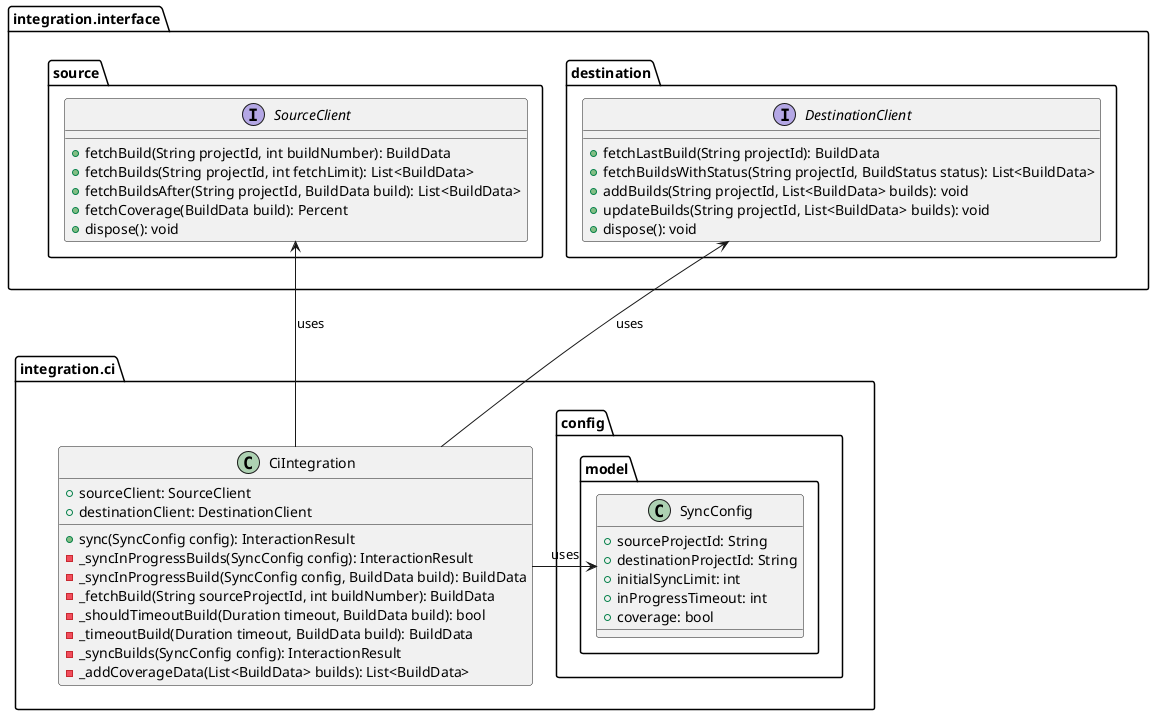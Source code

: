 @startuml sync_algorithm_class_diagram
'https://plantuml.com/class-diagram

package integration.interface as Interface {
    package source {
        interface SourceClient {
            + fetchBuild(String projectId, int buildNumber): BuildData
            + fetchBuilds(String projectId, int fetchLimit): List<BuildData>
            + fetchBuildsAfter(String projectId, BuildData build): List<BuildData>
            + fetchCoverage(BuildData build): Percent
            + dispose(): void
        }
    }

    package destination {
        interface DestinationClient {
            + fetchLastBuild(String projectId): BuildData
            + fetchBuildsWithStatus(String projectId, BuildStatus status): List<BuildData>
            + addBuilds(String projectId, List<BuildData> builds): void
            + updateBuilds(String projectId, List<BuildData> builds): void
            + dispose(): void
        }
    }
}

package integration.ci as CI {
    package config.model {
        class SyncConfig {
            + sourceProjectId: String
            + destinationProjectId: String
            + initialSyncLimit: int
            + inProgressTimeout: int
            + coverage: bool
        }
    }

    class CiIntegration {
        + sourceClient: SourceClient
        + destinationClient: DestinationClient
        + sync(SyncConfig config): InteractionResult
        - _syncInProgressBuilds(SyncConfig config): InteractionResult
        - _syncInProgressBuild(SyncConfig config, BuildData build): BuildData
        - _fetchBuild(String sourceProjectId, int buildNumber): BuildData
        - _shouldTimeoutBuild(Duration timeout, BuildData build): bool
        - _timeoutBuild(Duration timeout, BuildData build): BuildData
        - _syncBuilds(SyncConfig config): InteractionResult
        - _addCoverageData(List<BuildData> builds): List<BuildData>
    }

    CiIntegration -right-> SyncConfig: uses
}

Interface -[hidden]down-> CI

CiIntegration -up-> SourceClient: uses
CiIntegration -up-> DestinationClient: uses

@enduml

